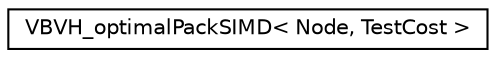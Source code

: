 digraph G
{
  edge [fontname="Helvetica",fontsize="10",labelfontname="Helvetica",labelfontsize="10"];
  node [fontname="Helvetica",fontsize="10",shape=record];
  rankdir=LR;
  Node1 [label="VBVH_optimalPackSIMD\< Node, TestCost \>",height=0.2,width=0.4,color="black", fillcolor="white", style="filled",URL="$db/dd8/structVBVH__optimalPackSIMD.html"];
}
